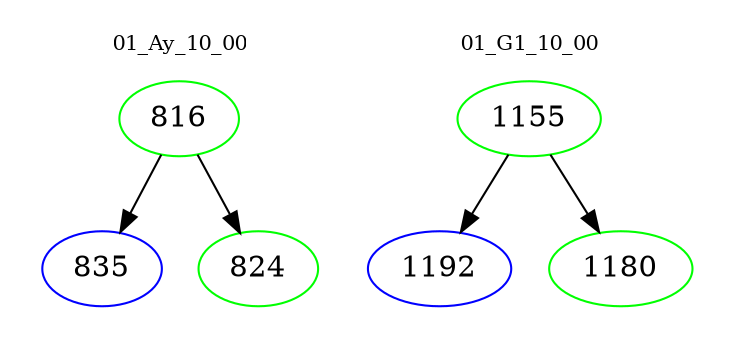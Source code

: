 digraph{
subgraph cluster_0 {
color = white
label = "01_Ay_10_00";
fontsize=10;
T0_816 [label="816", color="green"]
T0_816 -> T0_835 [color="black"]
T0_835 [label="835", color="blue"]
T0_816 -> T0_824 [color="black"]
T0_824 [label="824", color="green"]
}
subgraph cluster_1 {
color = white
label = "01_G1_10_00";
fontsize=10;
T1_1155 [label="1155", color="green"]
T1_1155 -> T1_1192 [color="black"]
T1_1192 [label="1192", color="blue"]
T1_1155 -> T1_1180 [color="black"]
T1_1180 [label="1180", color="green"]
}
}
